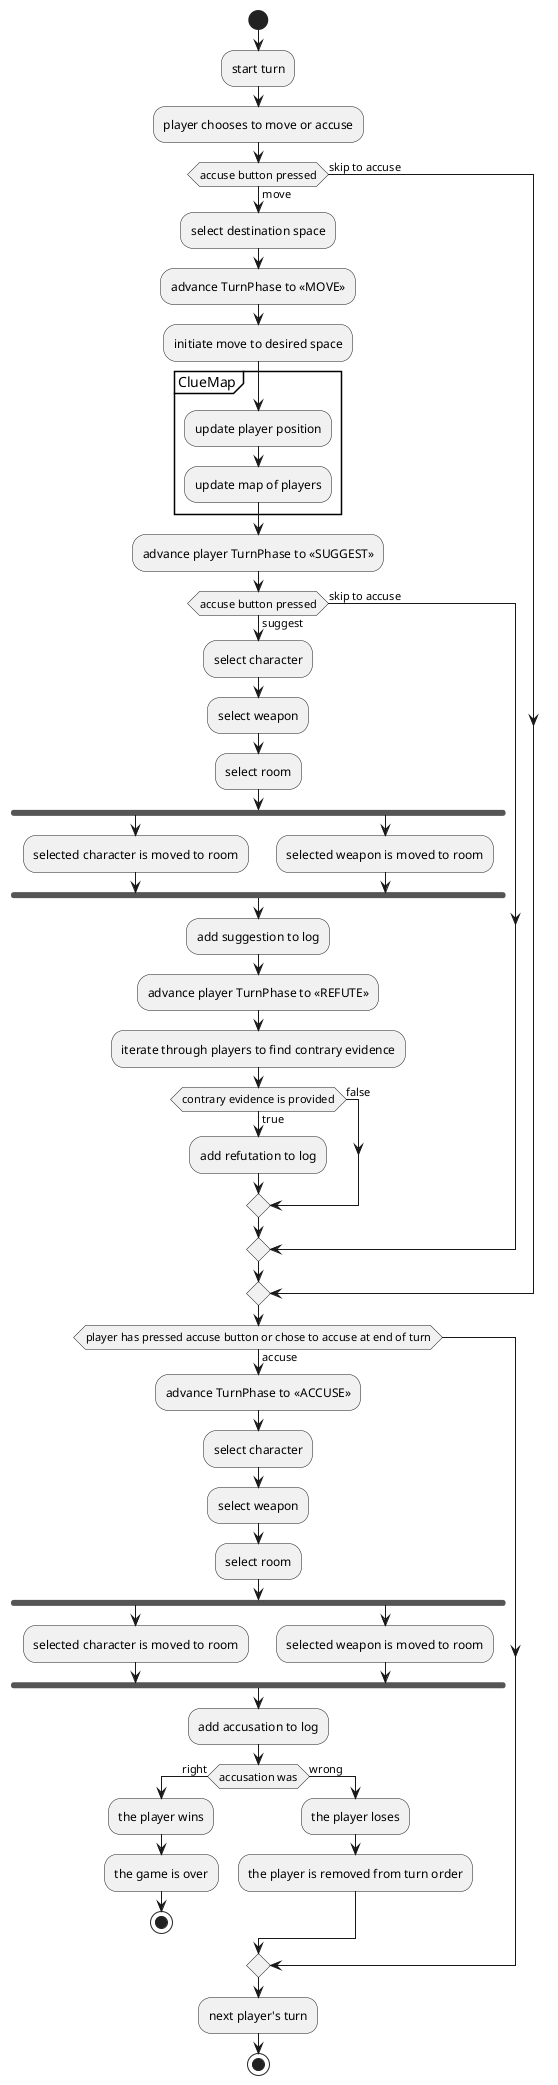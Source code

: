 @startuml
'https://plantuml.com/activity-diagram-beta

start
:start turn;
:player chooses to move or accuse;
if (accuse button pressed) then (skip to accuse)
else (move)
    :select destination space;
    :advance TurnPhase to <<MOVE>>;
    :initiate move to desired space;
    partition ClueMap {
        :update player position;
        :update map of players;
    }
    :advance player TurnPhase to <<SUGGEST>>;
    if (accuse button pressed) then (skip to accuse)
    else (suggest)
        :select character;
        :select weapon;
        :select room;
        fork
        :selected character is moved to room;
        fork again
        :selected weapon is moved to room;
        fork end
        :add suggestion to log;
        :advance player TurnPhase to <<REFUTE>>;
        :iterate through players to find contrary evidence;
        if (contrary evidence is provided) then (true)
            :add refutation to log;
        else (false)
        end if
endif
    endif
    if (player has pressed accuse button or chose to accuse at end of turn) then (accuse)
    :advance TurnPhase to <<ACCUSE>>;
    :select character;
    :select weapon;
    :select room;
    fork
    :selected character is moved to room;
    fork again
    :selected weapon is moved to room;
    fork end
    :add accusation to log;
    if (accusation was) then (right)
    :the player wins;
    :the game is over;
    stop
    else (wrong)
        :the player loses;
        :the player is removed from turn order;
    endif
endif
:next player's turn;

stop

@enduml
